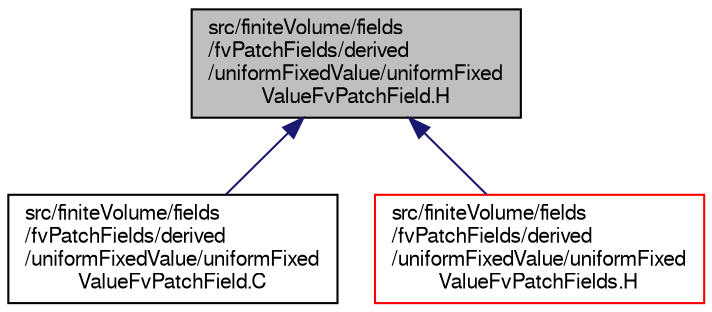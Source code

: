 digraph "src/finiteVolume/fields/fvPatchFields/derived/uniformFixedValue/uniformFixedValueFvPatchField.H"
{
  bgcolor="transparent";
  edge [fontname="FreeSans",fontsize="10",labelfontname="FreeSans",labelfontsize="10"];
  node [fontname="FreeSans",fontsize="10",shape=record];
  Node200 [label="src/finiteVolume/fields\l/fvPatchFields/derived\l/uniformFixedValue/uniformFixed\lValueFvPatchField.H",height=0.2,width=0.4,color="black", fillcolor="grey75", style="filled", fontcolor="black"];
  Node200 -> Node201 [dir="back",color="midnightblue",fontsize="10",style="solid",fontname="FreeSans"];
  Node201 [label="src/finiteVolume/fields\l/fvPatchFields/derived\l/uniformFixedValue/uniformFixed\lValueFvPatchField.C",height=0.2,width=0.4,color="black",URL="$a02354.html"];
  Node200 -> Node202 [dir="back",color="midnightblue",fontsize="10",style="solid",fontname="FreeSans"];
  Node202 [label="src/finiteVolume/fields\l/fvPatchFields/derived\l/uniformFixedValue/uniformFixed\lValueFvPatchFields.H",height=0.2,width=0.4,color="red",URL="$a02363.html"];
}
